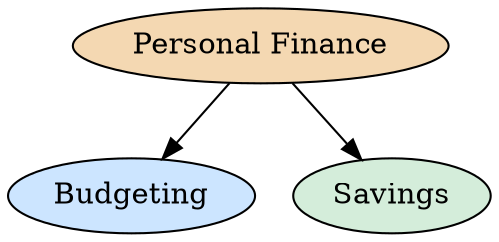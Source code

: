 // personal_finance
digraph {
	rankdir=TB
	root [label="Personal Finance" fillcolor="#f4d8b2" style=filled]
	B [label=Budgeting fillcolor="#cce5ff" style=filled]
	root -> B
	S [label=Savings fillcolor="#d4edda" style=filled]
	root -> S
}
